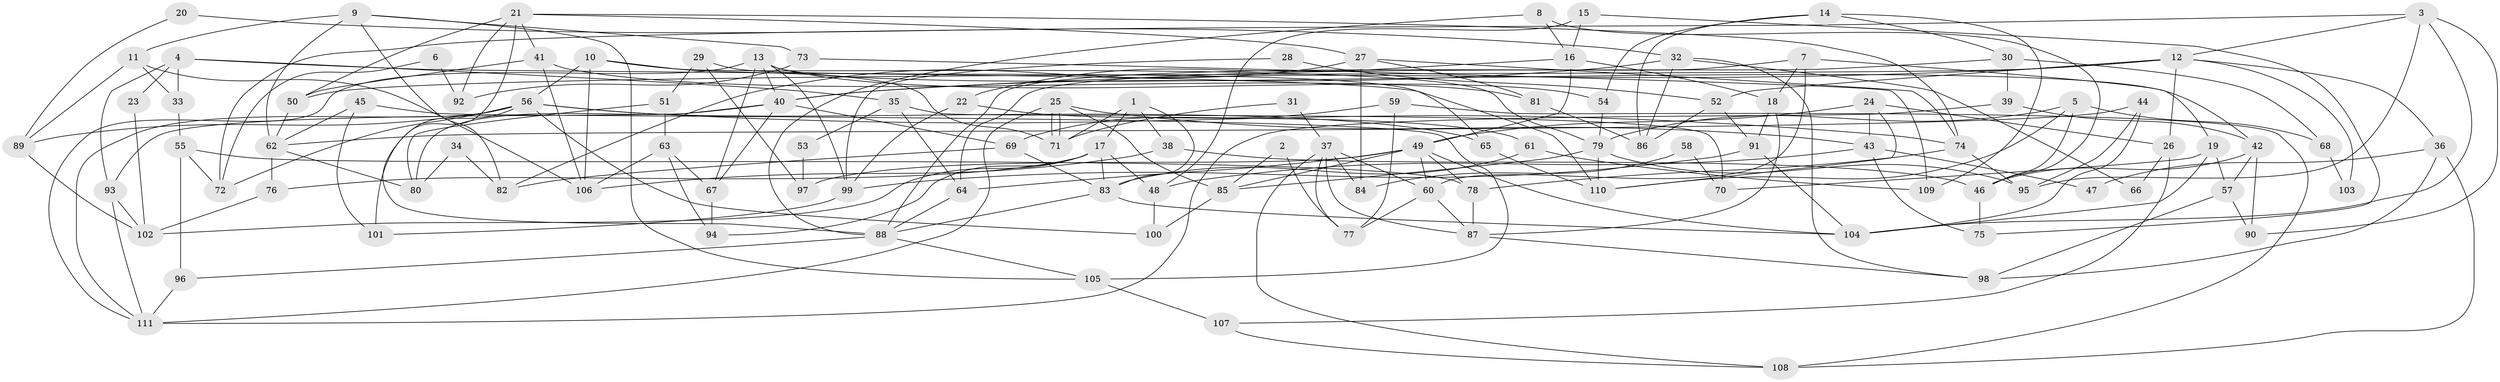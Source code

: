 // Generated by graph-tools (version 1.1) at 2025/26/03/09/25 03:26:18]
// undirected, 111 vertices, 222 edges
graph export_dot {
graph [start="1"]
  node [color=gray90,style=filled];
  1;
  2;
  3;
  4;
  5;
  6;
  7;
  8;
  9;
  10;
  11;
  12;
  13;
  14;
  15;
  16;
  17;
  18;
  19;
  20;
  21;
  22;
  23;
  24;
  25;
  26;
  27;
  28;
  29;
  30;
  31;
  32;
  33;
  34;
  35;
  36;
  37;
  38;
  39;
  40;
  41;
  42;
  43;
  44;
  45;
  46;
  47;
  48;
  49;
  50;
  51;
  52;
  53;
  54;
  55;
  56;
  57;
  58;
  59;
  60;
  61;
  62;
  63;
  64;
  65;
  66;
  67;
  68;
  69;
  70;
  71;
  72;
  73;
  74;
  75;
  76;
  77;
  78;
  79;
  80;
  81;
  82;
  83;
  84;
  85;
  86;
  87;
  88;
  89;
  90;
  91;
  92;
  93;
  94;
  95;
  96;
  97;
  98;
  99;
  100;
  101;
  102;
  103;
  104;
  105;
  106;
  107;
  108;
  109;
  110;
  111;
  1 -- 71;
  1 -- 17;
  1 -- 38;
  1 -- 83;
  2 -- 77;
  2 -- 85;
  3 -- 95;
  3 -- 104;
  3 -- 12;
  3 -- 72;
  3 -- 90;
  4 -- 93;
  4 -- 110;
  4 -- 23;
  4 -- 33;
  4 -- 35;
  5 -- 79;
  5 -- 46;
  5 -- 68;
  5 -- 110;
  6 -- 72;
  6 -- 92;
  7 -- 60;
  7 -- 88;
  7 -- 18;
  7 -- 19;
  8 -- 88;
  8 -- 16;
  8 -- 46;
  9 -- 62;
  9 -- 105;
  9 -- 11;
  9 -- 73;
  9 -- 82;
  10 -- 106;
  10 -- 56;
  10 -- 71;
  10 -- 79;
  11 -- 106;
  11 -- 33;
  11 -- 89;
  12 -- 50;
  12 -- 26;
  12 -- 36;
  12 -- 40;
  12 -- 52;
  12 -- 103;
  13 -- 40;
  13 -- 111;
  13 -- 42;
  13 -- 54;
  13 -- 67;
  13 -- 99;
  14 -- 54;
  14 -- 86;
  14 -- 30;
  14 -- 109;
  15 -- 75;
  15 -- 48;
  15 -- 16;
  16 -- 49;
  16 -- 18;
  16 -- 22;
  17 -- 94;
  17 -- 76;
  17 -- 48;
  17 -- 83;
  17 -- 102;
  18 -- 87;
  18 -- 91;
  19 -- 104;
  19 -- 57;
  19 -- 70;
  20 -- 89;
  20 -- 32;
  21 -- 88;
  21 -- 74;
  21 -- 27;
  21 -- 41;
  21 -- 50;
  21 -- 92;
  22 -- 99;
  22 -- 61;
  23 -- 102;
  24 -- 43;
  24 -- 49;
  24 -- 26;
  24 -- 110;
  25 -- 85;
  25 -- 71;
  25 -- 71;
  25 -- 43;
  25 -- 111;
  26 -- 66;
  26 -- 107;
  27 -- 82;
  27 -- 74;
  27 -- 81;
  27 -- 84;
  28 -- 99;
  28 -- 52;
  29 -- 65;
  29 -- 51;
  29 -- 97;
  30 -- 39;
  30 -- 64;
  30 -- 68;
  31 -- 37;
  31 -- 71;
  32 -- 40;
  32 -- 98;
  32 -- 66;
  32 -- 86;
  33 -- 55;
  34 -- 80;
  34 -- 82;
  35 -- 64;
  35 -- 53;
  35 -- 70;
  36 -- 98;
  36 -- 47;
  36 -- 108;
  37 -- 87;
  37 -- 60;
  37 -- 77;
  37 -- 84;
  37 -- 108;
  38 -- 46;
  38 -- 106;
  39 -- 42;
  39 -- 111;
  40 -- 69;
  40 -- 67;
  40 -- 80;
  40 -- 93;
  41 -- 50;
  41 -- 81;
  41 -- 106;
  42 -- 90;
  42 -- 46;
  42 -- 57;
  43 -- 48;
  43 -- 47;
  43 -- 75;
  44 -- 104;
  44 -- 95;
  44 -- 62;
  45 -- 105;
  45 -- 101;
  45 -- 62;
  46 -- 75;
  48 -- 100;
  49 -- 104;
  49 -- 64;
  49 -- 60;
  49 -- 78;
  49 -- 85;
  49 -- 97;
  50 -- 62;
  51 -- 63;
  51 -- 80;
  52 -- 86;
  52 -- 91;
  53 -- 97;
  54 -- 79;
  55 -- 72;
  55 -- 78;
  55 -- 96;
  56 -- 111;
  56 -- 74;
  56 -- 65;
  56 -- 72;
  56 -- 89;
  56 -- 100;
  56 -- 101;
  57 -- 90;
  57 -- 98;
  58 -- 70;
  58 -- 84;
  59 -- 108;
  59 -- 77;
  59 -- 69;
  60 -- 87;
  60 -- 77;
  61 -- 83;
  61 -- 109;
  62 -- 76;
  62 -- 80;
  63 -- 67;
  63 -- 106;
  63 -- 94;
  64 -- 88;
  65 -- 110;
  67 -- 94;
  68 -- 103;
  69 -- 83;
  69 -- 82;
  73 -- 109;
  73 -- 92;
  74 -- 78;
  74 -- 95;
  76 -- 102;
  78 -- 87;
  79 -- 110;
  79 -- 85;
  79 -- 95;
  81 -- 86;
  83 -- 88;
  83 -- 104;
  85 -- 100;
  87 -- 98;
  88 -- 96;
  88 -- 105;
  89 -- 102;
  91 -- 99;
  91 -- 104;
  93 -- 102;
  93 -- 111;
  96 -- 111;
  99 -- 101;
  105 -- 107;
  107 -- 108;
}
